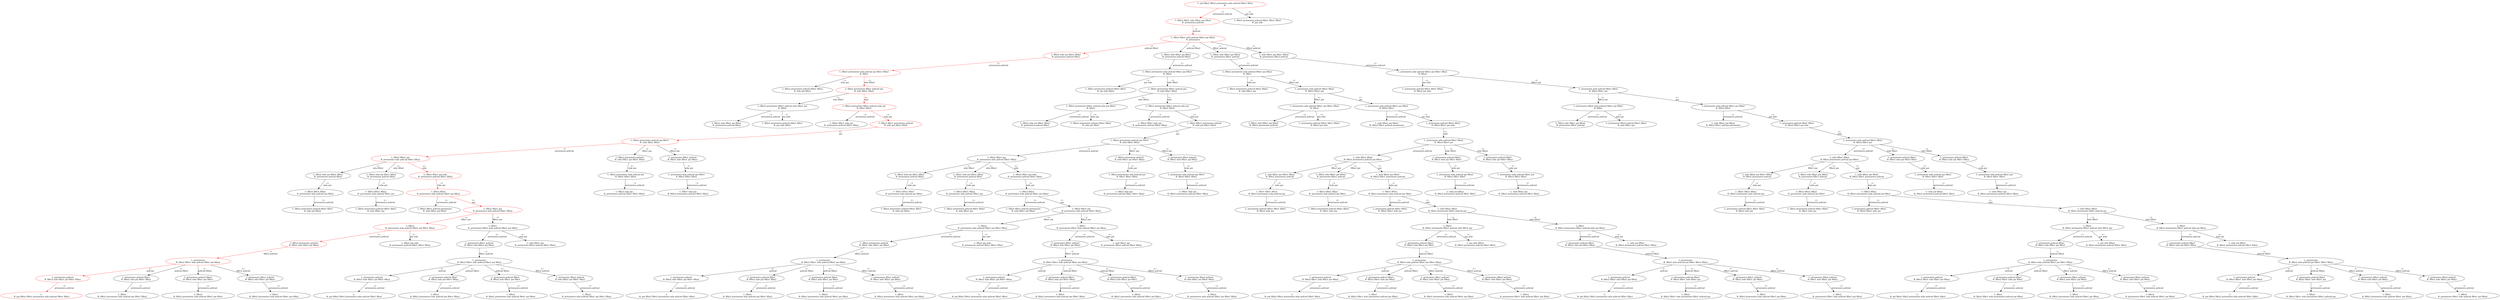 digraph {
0 [label="L: pai filha2 filho2 prisioneira mãe policial filha1 filho1
R: 
"][color="red"]
0 -> 1 [label="-->
prisioneira policial
"][color="red"]
1 [label="L: filho2 filho1 mãe filha1 pai filha2
R: prisioneira policial
"][color="red"]
1 -> 3 [label="<--
policial
"][color="red"]
3 [label="L: filho2 filho1 mãe policial filha1 pai filha2
R: prisioneira
"][color="red"]
3 -> 4 [label="-->
policial filha1
"][color="red"]
4 [label="L: filho2 mãe pai filho1 filha2
R: prisioneira policial filha1
"][color="red"]
4 -> 8 [label="<--
prisioneira policial
"][color="red"]
8 [label="L: filho2 prisioneira mãe policial pai filho1 filha2
R: filha1
"][color="red"]
8 -> 12 [label="-->
mãe pai
"]
12 [label="L: filho2 prisioneira policial filho1 filha2
R: mãe pai filha1
"]
8 -> 13 [label="-->
mãe filha2
"][color="red"]
13 [label="L: filho2 prisioneira filho1 policial pai
R: mãe filha1 filha2
"][color="red"]
13 -> 20 [label="<--
mãe filha1
"]
20 [label="L: filho2 prisioneira filho1 policial mãe filha1 pai
R: filha2
"]
20 -> 28 [label="-->
prisioneira policial
"]
28 [label="L: filho2 mãe filha1 pai filho1
R: prisioneira policial filha2
"]
20 -> 29 [label="-->
pai mãe
"]
29 [label="L: filho2 prisioneira policial filha1 filho1
R: pai mãe filha2
"]
13 -> 21 [label="<--
mãe
"][color="red"]
21 [label="L: filho2 prisioneira filho1 policial mãe pai
R: filha1 filha2
"][color="red"]
21 -> 30 [label="-->
prisioneira policial
"]
30 [label="L: filho2 filho1 mãe pai
R: prisioneira policial filha1 filha2
"]
21 -> 31 [label="-->
mãe pai
"][color="red"]
31 [label="L: filho2 filho1 prisioneira policial
R: mãe pai filha1 filha2
"][color="red"]
31 -> 44 [label="<--
pai
"][color="red"]
44 [label="L: filho2 prisioneira policial pai filho1
R: mãe filha1 filha2
"][color="red"]
44 -> 48 [label="-->
prisioneira policial
"][color="red"]
48 [label="L: filho2 filho1 pai
R: prisioneira mãe policial filha1 filha2
"][color="red"]
48 -> 60 [label="<--
mãe filha1
"]
60 [label="L: filho2 mãe pai filha1 filho1
R: prisioneira policial filha2
"]
60 -> 80 [label="-->
mãe pai
"]
80 [label="L: filho2 filho1 filha1
R: prisioneira mãe policial pai filha2
"]
80 -> 100 [label="<--
prisioneira policial
"]
100 [label="L: filho2 prisioneira policial filha1 filho1
R: mãe pai filha2
"]
48 -> 61 [label="<--
mãe filha2
"]
61 [label="L: filho2 mãe pai filho1 filha2
R: prisioneira policial filha1
"]
61 -> 81 [label="-->
mãe pai
"]
81 [label="L: filho2 filho1 filha2
R: prisioneira mãe policial filha1 pai
"]
81 -> 101 [label="<--
prisioneira policial
"]
101 [label="L: filho2 prisioneira policial filho1 filha2
R: mãe filha1 pai
"]
48 -> 62 [label="<--
mãe
"][color="red"]
62 [label="L: filho2 filho1 pai mãe
R: prisioneira policial filha1 filha2
"][color="red"]
62 -> 82 [label="-->
mãe pai
"][color="red"]
82 [label="L: filho2 filho1
R: prisioneira mãe policial filha1 pai filha2
"][color="red"]
82 -> 102 [label="<--
prisioneira policial
"]
102 [label="L: filho2 filho1 policial prisioneira
R: mãe filha1 pai filha2
"]
82 -> 103 [label="<--
pai
"][color="red"]
103 [label="L: filho2 filho1 pai
R: prisioneira mãe policial filha1 filha2
"][color="red"]
103 -> 116 [label="-->
filho1 pai
"][color="red"]
116 [label="L: filho2
R: prisioneira mãe policial filha1 pai filho1 filha2
"][color="red"]
116 -> 124 [label="<--
prisioneira policial
"][color="red"]
124 [label="L: filho2 prisioneira policial
R: filho1 mãe filha1 pai filha2
"][color="red"]
124 -> 140 [label="-->
filho2 policial
"][color="red"]
140 [label="L: prisioneira
R: filho2 filho1 mãe policial filha1 pai filha2
"][color="red"]
140 -> 148 [label="<--
policial
"][color="red"]
148 [label="L: prisioneira policial
R: filho2 mãe filha1 pai filho1 filha2
"][color="red"]
148 -> 180 [label="-->
prisioneira policial
"][color="red"]
180 [label="L: 
R: pai filha2 filho2 prisioneira mãe policial filha1 filho1
"][color="red"]
140 -> 149 [label="<--
policial filha1
"]
149 [label="L: prisioneira policial filha1
R: filho2 mãe pai filho1 filha2
"]
149 -> 181 [label="-->
prisioneira policial
"]
181 [label="L: filha1
R: filho2 prisioneira mãe policial pai filho1 filha2
"]
140 -> 150 [label="<--
policial filha2
"]
150 [label="L: prisioneira policial filha2
R: filho2 mãe filha1 pai filho1
"]
150 -> 182 [label="-->
prisioneira policial
"]
182 [label="L: filha2
R: filho2 prisioneira mãe policial filha1 pai filho1
"]
140 -> 151 [label="<--
filho1 policial
"]
151 [label="L: prisioneira filho1 policial
R: filho2 mãe filha1 pai filha2
"]
151 -> 183 [label="-->
prisioneira policial
"]
183 [label="L: filho1
R: filho2 prisioneira mãe policial filha1 pai filha2
"]
116 -> 125 [label="<--
pai mãe
"]
125 [label="L: filho2 pai mãe
R: prisioneira policial filha1 filho1 filha2
"]
103 -> 117 [label="-->
filho2 pai
"]
117 [label="L: filho1
R: prisioneira filho2 mãe policial filha1 pai filha2
"]
117 -> 126 [label="<--
prisioneira policial
"]
126 [label="L: prisioneira filho1 policial
R: filho2 mãe filha1 pai filha2
"]
126 -> 141 [label="-->
filho1 policial
"]
141 [label="L: prisioneira
R: filho2 filho1 mãe policial filha1 pai filha2
"]
141 -> 152 [label="<--
policial
"]
152 [label="L: prisioneira policial
R: filho2 mãe filha1 pai filho1 filha2
"]
152 -> 184 [label="-->
prisioneira policial
"]
184 [label="L: 
R: pai filha2 filho2 prisioneira mãe policial filha1 filho1
"]
141 -> 153 [label="<--
policial filha1
"]
153 [label="L: prisioneira policial filha1
R: filho2 mãe pai filho1 filha2
"]
153 -> 185 [label="-->
prisioneira policial
"]
185 [label="L: filha1
R: filho2 prisioneira mãe policial pai filho1 filha2
"]
141 -> 154 [label="<--
policial filha2
"]
154 [label="L: prisioneira policial filha2
R: filho2 mãe filha1 pai filho1
"]
154 -> 186 [label="-->
prisioneira policial
"]
186 [label="L: filha2
R: filho2 prisioneira mãe policial filha1 pai filho1
"]
141 -> 155 [label="<--
filho2 policial
"]
155 [label="L: prisioneira filho2 policial
R: mãe filha1 pai filho1 filha2
"]
155 -> 187 [label="-->
prisioneira policial
"]
187 [label="L: filho2
R: prisioneira mãe policial filha1 pai filho1 filha2
"]
117 -> 127 [label="<--
mãe pai
"]
127 [label="L: mãe filho1 pai
R: prisioneira filho2 policial filha1 filha2
"]
44 -> 49 [label="-->
filho1 pai
"]
49 [label="L: filho2 prisioneira policial
R: mãe filha1 pai filho1 filha2
"]
49 -> 63 [label="<--
mãe pai
"]
63 [label="L: filho2 prisioneira mãe policial pai
R: filho1 filha1 filha2
"]
63 -> 83 [label="-->
prisioneira policial
"]
83 [label="L: filho2 mãe pai
R: prisioneira policial filha1 filho1 filha2
"]
44 -> 50 [label="-->
filho2 pai
"]
50 [label="L: prisioneira filho1 policial
R: filho2 mãe filha1 pai filha2
"]
50 -> 64 [label="<--
mãe pai
"]
64 [label="L: prisioneira mãe policial pai filho1
R: filho2 filha1 filha2
"]
64 -> 84 [label="-->
prisioneira policial
"]
84 [label="L: filho1 mãe pai
R: filho2 prisioneira policial filha1 filha2
"]
3 -> 5 [label="-->
policial filha2
"]
5 [label="L: filho2 mãe filha1 pai filho1
R: prisioneira policial filha2
"]
5 -> 9 [label="<--
prisioneira policial
"]
9 [label="L: filho2 prisioneira mãe policial filha1 pai filho1
R: filha2
"]
9 -> 14 [label="-->
pai mãe
"]
14 [label="L: filho2 prisioneira policial filha1 filho1
R: pai mãe filha2
"]
9 -> 15 [label="-->
mãe filha1
"]
15 [label="L: filho2 prisioneira filho1 policial pai
R: mãe filha1 filha2
"]
15 -> 22 [label="<--
mãe filha2
"]
22 [label="L: filho2 prisioneira filho1 policial mãe pai filha2
R: filha1
"]
22 -> 32 [label="-->
prisioneira policial
"]
32 [label="L: filho2 mãe pai filho1 filha2
R: prisioneira policial filha1
"]
22 -> 33 [label="-->
mãe pai
"]
33 [label="L: filho2 prisioneira policial filho1 filha2
R: mãe pai filha1
"]
15 -> 23 [label="<--
mãe
"]
23 [label="L: filho2 prisioneira filho1 policial mãe pai
R: filha1 filha2
"]
23 -> 34 [label="-->
prisioneira policial
"]
34 [label="L: filho2 filho1 mãe pai
R: prisioneira policial filha1 filha2
"]
23 -> 35 [label="-->
mãe pai
"]
35 [label="L: filho2 filho1 prisioneira policial
R: mãe pai filha1 filha2
"]
35 -> 45 [label="<--
pai
"]
45 [label="L: filho2 prisioneira policial pai filho1
R: mãe filha1 filha2
"]
45 -> 51 [label="-->
prisioneira policial
"]
51 [label="L: filho2 filho1 pai
R: prisioneira mãe policial filha1 filha2
"]
51 -> 65 [label="<--
mãe filha1
"]
65 [label="L: filho2 mãe pai filha1 filho1
R: prisioneira policial filha2
"]
65 -> 85 [label="-->
mãe pai
"]
85 [label="L: filho2 filho1 filha1
R: prisioneira mãe policial pai filha2
"]
85 -> 104 [label="<--
prisioneira policial
"]
104 [label="L: filho2 prisioneira policial filha1 filho1
R: mãe pai filha2
"]
51 -> 66 [label="<--
mãe filha2
"]
66 [label="L: filho2 mãe pai filho1 filha2
R: prisioneira policial filha1
"]
66 -> 86 [label="-->
mãe pai
"]
86 [label="L: filho2 filho1 filha2
R: prisioneira mãe policial filha1 pai
"]
86 -> 105 [label="<--
prisioneira policial
"]
105 [label="L: filho2 prisioneira policial filho1 filha2
R: mãe filha1 pai
"]
51 -> 67 [label="<--
mãe
"]
67 [label="L: filho2 filho1 pai mãe
R: prisioneira policial filha1 filha2
"]
67 -> 87 [label="-->
mãe pai
"]
87 [label="L: filho2 filho1
R: prisioneira mãe policial filha1 pai filha2
"]
87 -> 106 [label="<--
prisioneira policial
"]
106 [label="L: filho2 filho1 policial prisioneira
R: mãe filha1 pai filha2
"]
87 -> 107 [label="<--
pai
"]
107 [label="L: filho2 filho1 pai
R: prisioneira mãe policial filha1 filha2
"]
107 -> 118 [label="-->
filho1 pai
"]
118 [label="L: filho2
R: prisioneira mãe policial filha1 pai filho1 filha2
"]
118 -> 128 [label="<--
prisioneira policial
"]
128 [label="L: filho2 prisioneira policial
R: filho1 mãe filha1 pai filha2
"]
128 -> 142 [label="-->
filho2 policial
"]
142 [label="L: prisioneira
R: filho2 filho1 mãe policial filha1 pai filha2
"]
142 -> 156 [label="<--
policial
"]
156 [label="L: prisioneira policial
R: filho2 mãe filha1 pai filho1 filha2
"]
156 -> 188 [label="-->
prisioneira policial
"]
188 [label="L: 
R: pai filha2 filho2 prisioneira mãe policial filha1 filho1
"]
142 -> 157 [label="<--
policial filha1
"]
157 [label="L: prisioneira policial filha1
R: filho2 mãe pai filho1 filha2
"]
157 -> 189 [label="-->
prisioneira policial
"]
189 [label="L: filha1
R: filho2 prisioneira mãe policial pai filho1 filha2
"]
142 -> 158 [label="<--
policial filha2
"]
158 [label="L: prisioneira policial filha2
R: filho2 mãe filha1 pai filho1
"]
158 -> 190 [label="-->
prisioneira policial
"]
190 [label="L: filha2
R: filho2 prisioneira mãe policial filha1 pai filho1
"]
142 -> 159 [label="<--
filho1 policial
"]
159 [label="L: prisioneira filho1 policial
R: filho2 mãe filha1 pai filha2
"]
159 -> 191 [label="-->
prisioneira policial
"]
191 [label="L: filho1
R: filho2 prisioneira mãe policial filha1 pai filha2
"]
118 -> 129 [label="<--
pai mãe
"]
129 [label="L: filho2 pai mãe
R: prisioneira policial filha1 filho1 filha2
"]
107 -> 119 [label="-->
filho2 pai
"]
119 [label="L: filho1
R: prisioneira filho2 mãe policial filha1 pai filha2
"]
119 -> 130 [label="<--
prisioneira policial
"]
130 [label="L: prisioneira filho1 policial
R: filho2 mãe filha1 pai filha2
"]
130 -> 143 [label="-->
filho1 policial
"]
143 [label="L: prisioneira
R: filho2 filho1 mãe policial filha1 pai filha2
"]
143 -> 160 [label="<--
policial
"]
160 [label="L: prisioneira policial
R: filho2 mãe filha1 pai filho1 filha2
"]
160 -> 192 [label="-->
prisioneira policial
"]
192 [label="L: 
R: pai filha2 filho2 prisioneira mãe policial filha1 filho1
"]
143 -> 161 [label="<--
policial filha1
"]
161 [label="L: prisioneira policial filha1
R: filho2 mãe pai filho1 filha2
"]
161 -> 193 [label="-->
prisioneira policial
"]
193 [label="L: filha1
R: filho2 prisioneira mãe policial pai filho1 filha2
"]
143 -> 162 [label="<--
policial filha2
"]
162 [label="L: prisioneira policial filha2
R: filho2 mãe filha1 pai filho1
"]
162 -> 194 [label="-->
prisioneira policial
"]
194 [label="L: filha2
R: filho2 prisioneira mãe policial filha1 pai filho1
"]
143 -> 163 [label="<--
filho2 policial
"]
163 [label="L: prisioneira filho2 policial
R: mãe filha1 pai filho1 filha2
"]
163 -> 195 [label="-->
prisioneira policial
"]
195 [label="L: filho2
R: prisioneira mãe policial filha1 pai filho1 filha2
"]
119 -> 131 [label="<--
mãe pai
"]
131 [label="L: mãe filho1 pai
R: prisioneira filho2 policial filha1 filha2
"]
45 -> 52 [label="-->
filho1 pai
"]
52 [label="L: filho2 prisioneira policial
R: mãe filha1 pai filho1 filha2
"]
52 -> 68 [label="<--
mãe pai
"]
68 [label="L: filho2 prisioneira mãe policial pai
R: filho1 filha1 filha2
"]
68 -> 88 [label="-->
prisioneira policial
"]
88 [label="L: filho2 mãe pai
R: prisioneira policial filha1 filho1 filha2
"]
45 -> 53 [label="-->
filho2 pai
"]
53 [label="L: prisioneira filho1 policial
R: filho2 mãe filha1 pai filha2
"]
53 -> 69 [label="<--
mãe pai
"]
69 [label="L: prisioneira mãe policial pai filho1
R: filho2 filha1 filha2
"]
69 -> 89 [label="-->
prisioneira policial
"]
89 [label="L: filho1 mãe pai
R: filho2 prisioneira policial filha1 filha2
"]
3 -> 6 [label="-->
filho1 policial
"]
6 [label="L: filho2 mãe filha1 pai filha2
R: prisioneira filho1 policial
"]
6 -> 10 [label="<--
prisioneira policial
"]
10 [label="L: filho2 prisioneira mãe policial filha1 pai filha2
R: filho1
"]
10 -> 16 [label="-->
mãe pai
"]
16 [label="L: filho2 prisioneira policial filha1 filha2
R: mãe filho1 pai
"]
10 -> 17 [label="-->
filho2 pai
"]
17 [label="L: prisioneira mãe policial filha1 filha2
R: filho2 filho1 pai
"]
17 -> 24 [label="<--
filho1 pai
"]
24 [label="L: prisioneira mãe policial filha1 pai filho1 filha2
R: filho2
"]
24 -> 36 [label="-->
prisioneira policial
"]
36 [label="L: filho1 mãe filha1 pai filha2
R: filho2 prisioneira policial
"]
24 -> 37 [label="-->
pai mãe
"]
37 [label="L: prisioneira policial filha1 filho1 filha2
R: filho2 pai mãe
"]
17 -> 25 [label="<--
pai
"]
25 [label="L: prisioneira mãe policial filha1 pai filha2
R: filho2 filho1
"]
25 -> 38 [label="-->
prisioneira policial
"]
38 [label="L: mãe filha1 pai filha2
R: filho2 filho1 policial prisioneira
"]
25 -> 39 [label="-->
pai mãe
"]
39 [label="L: prisioneira policial filha1 filha2
R: filho2 filho1 pai mãe
"]
39 -> 46 [label="<--
mãe
"]
46 [label="L: prisioneira mãe policial filha1 filha2
R: filho2 filho1 pai
"]
46 -> 54 [label="-->
prisioneira policial
"]
54 [label="L: mãe filha1 filha2
R: filho2 prisioneira policial pai filho1
"]
54 -> 70 [label="<--
filho1 pai
"]
70 [label="L: mãe filha1 pai filho1 filha2
R: filho2 prisioneira policial
"]
70 -> 90 [label="-->
mãe pai
"]
90 [label="L: filho1 filha1 filha2
R: filho2 prisioneira mãe policial pai
"]
90 -> 108 [label="<--
prisioneira policial
"]
108 [label="L: prisioneira policial filha1 filho1 filha2
R: filho2 mãe pai
"]
54 -> 71 [label="<--
filho2 pai
"]
71 [label="L: filho2 mãe filha1 pai filha2
R: prisioneira filho1 policial
"]
71 -> 91 [label="-->
mãe pai
"]
91 [label="L: filho2 filha1 filha2
R: prisioneira mãe policial pai filho1
"]
91 -> 109 [label="<--
prisioneira policial
"]
109 [label="L: filho2 prisioneira policial filha1 filha2
R: filho1 mãe pai
"]
54 -> 72 [label="<--
pai
"]
72 [label="L: mãe filha1 pai filha2
R: filho2 filho1 prisioneira policial
"]
72 -> 92 [label="-->
mãe pai
"]
92 [label="L: filha1 filha2
R: filho2 prisioneira mãe policial pai filho1
"]
92 -> 110 [label="<--
prisioneira policial
"]
110 [label="L: prisioneira policial filha1 filha2
R: filho2 filho1 mãe pai
"]
92 -> 111 [label="<--
mãe
"]
111 [label="L: mãe filha1 filha2
R: filho2 prisioneira filho1 policial pai
"]
111 -> 120 [label="-->
mãe filha1
"]
120 [label="L: filha2
R: filho2 prisioneira filho1 policial mãe filha1 pai
"]
120 -> 132 [label="<--
prisioneira policial
"]
132 [label="L: prisioneira policial filha2
R: filho2 mãe filha1 pai filho1
"]
132 -> 144 [label="-->
policial filha2
"]
144 [label="L: prisioneira
R: filho2 mãe policial filha1 pai filho1 filha2
"]
144 -> 164 [label="<--
policial
"]
164 [label="L: prisioneira policial
R: filho2 filho1 mãe filha1 pai filha2
"]
164 -> 196 [label="-->
prisioneira policial
"]
196 [label="L: 
R: pai filha2 filho2 prisioneira mãe policial filha1 filho1
"]
144 -> 165 [label="<--
policial filha1
"]
165 [label="L: prisioneira policial filha1
R: filho2 filho1 mãe pai filha2
"]
165 -> 197 [label="-->
prisioneira policial
"]
197 [label="L: filha1
R: filho2 filho1 mãe prisioneira policial pai filha2
"]
144 -> 166 [label="<--
filho1 policial
"]
166 [label="L: prisioneira filho1 policial
R: filho2 mãe filha1 pai filha2
"]
166 -> 198 [label="-->
prisioneira policial
"]
198 [label="L: filho1
R: filho2 prisioneira mãe policial filha1 pai filha2
"]
144 -> 167 [label="<--
filho2 policial
"]
167 [label="L: prisioneira filho2 policial
R: filho1 mãe filha1 pai filha2
"]
167 -> 199 [label="-->
prisioneira policial
"]
199 [label="L: filho2
R: prisioneira filho1 mãe policial filha1 pai filha2
"]
120 -> 133 [label="<--
pai mãe
"]
133 [label="L: pai mãe filha2
R: filho2 prisioneira policial filha1 filho1
"]
111 -> 121 [label="-->
mãe filha2
"]
121 [label="L: filha1
R: filho2 prisioneira filho1 policial mãe pai filha2
"]
121 -> 134 [label="<--
prisioneira policial
"]
134 [label="L: prisioneira policial filha1
R: filho2 mãe pai filho1 filha2
"]
134 -> 145 [label="-->
policial filha1
"]
145 [label="L: prisioneira
R: filho2 mãe policial pai filha1 filho1 filha2
"]
145 -> 168 [label="<--
policial
"]
168 [label="L: prisioneira policial
R: filho2 filho1 mãe filha1 pai filha2
"]
168 -> 200 [label="-->
prisioneira policial
"]
200 [label="L: 
R: pai filha2 filho2 prisioneira mãe policial filha1 filho1
"]
145 -> 169 [label="<--
policial filha2
"]
169 [label="L: prisioneira policial filha2
R: filho2 filho1 mãe filha1 pai
"]
169 -> 201 [label="-->
prisioneira policial
"]
201 [label="L: filha2
R: filho2 filho1 mãe prisioneira filha1 policial pai
"]
145 -> 170 [label="<--
filho1 policial
"]
170 [label="L: prisioneira filho1 policial
R: filho2 mãe filha1 pai filha2
"]
170 -> 202 [label="-->
prisioneira policial
"]
202 [label="L: filho1
R: filho2 prisioneira mãe policial filha1 pai filha2
"]
145 -> 171 [label="<--
filho2 policial
"]
171 [label="L: prisioneira filho2 policial
R: filho1 mãe filha1 pai filha2
"]
171 -> 203 [label="-->
prisioneira policial
"]
203 [label="L: filho2
R: prisioneira filho1 mãe policial filha1 pai filha2
"]
121 -> 135 [label="<--
mãe pai
"]
135 [label="L: mãe pai filha1
R: filho2 prisioneira policial filho1 filha2
"]
46 -> 55 [label="-->
mãe filha1
"]
55 [label="L: prisioneira policial filha2
R: filho2 mãe pai filha1 filho1
"]
55 -> 73 [label="<--
mãe pai
"]
73 [label="L: prisioneira mãe policial pai filha2
R: filho2 filho1 filha1
"]
73 -> 93 [label="-->
prisioneira policial
"]
93 [label="L: mãe pai filha2
R: filho2 prisioneira policial filha1 filho1
"]
46 -> 56 [label="-->
mãe filha2
"]
56 [label="L: prisioneira policial filha1
R: filho2 mãe pai filho1 filha2
"]
56 -> 74 [label="<--
mãe pai
"]
74 [label="L: prisioneira mãe policial filha1 pai
R: filho2 filho1 filha2
"]
74 -> 94 [label="-->
prisioneira policial
"]
94 [label="L: mãe filha1 pai
R: filho2 prisioneira policial filho1 filha2
"]
3 -> 7 [label="-->
filho2 policial
"]
7 [label="L: mãe filha1 pai filho1 filha2
R: prisioneira filho2 policial
"]
7 -> 11 [label="<--
prisioneira policial
"]
11 [label="L: prisioneira mãe policial filha1 pai filho1 filha2
R: filho2
"]
11 -> 18 [label="-->
pai mãe
"]
18 [label="L: prisioneira policial filha1 filho1 filha2
R: filho2 pai mãe
"]
11 -> 19 [label="-->
filho1 pai
"]
19 [label="L: prisioneira mãe policial filha1 filha2
R: filho2 filho1 pai
"]
19 -> 26 [label="<--
filho2 pai
"]
26 [label="L: prisioneira filho2 mãe policial filha1 pai filha2
R: filho1
"]
26 -> 40 [label="-->
prisioneira policial
"]
40 [label="L: filho2 mãe filha1 pai filha2
R: prisioneira filho1 policial
"]
26 -> 41 [label="-->
mãe pai
"]
41 [label="L: prisioneira filho2 policial filha1 filha2
R: mãe filho1 pai
"]
19 -> 27 [label="<--
pai
"]
27 [label="L: prisioneira mãe policial filha1 pai filha2
R: filho2 filho1
"]
27 -> 42 [label="-->
prisioneira policial
"]
42 [label="L: mãe filha1 pai filha2
R: filho2 filho1 policial prisioneira
"]
27 -> 43 [label="-->
pai mãe
"]
43 [label="L: prisioneira policial filha1 filha2
R: filho2 filho1 pai mãe
"]
43 -> 47 [label="<--
mãe
"]
47 [label="L: prisioneira mãe policial filha1 filha2
R: filho2 filho1 pai
"]
47 -> 57 [label="-->
prisioneira policial
"]
57 [label="L: mãe filha1 filha2
R: filho2 prisioneira policial pai filho1
"]
57 -> 75 [label="<--
filho1 pai
"]
75 [label="L: mãe filha1 pai filho1 filha2
R: filho2 prisioneira policial
"]
75 -> 95 [label="-->
mãe pai
"]
95 [label="L: filho1 filha1 filha2
R: filho2 prisioneira mãe policial pai
"]
95 -> 112 [label="<--
prisioneira policial
"]
112 [label="L: prisioneira policial filha1 filho1 filha2
R: filho2 mãe pai
"]
57 -> 76 [label="<--
filho2 pai
"]
76 [label="L: filho2 mãe filha1 pai filha2
R: prisioneira filho1 policial
"]
76 -> 96 [label="-->
mãe pai
"]
96 [label="L: filho2 filha1 filha2
R: prisioneira mãe policial pai filho1
"]
96 -> 113 [label="<--
prisioneira policial
"]
113 [label="L: filho2 prisioneira policial filha1 filha2
R: filho1 mãe pai
"]
57 -> 77 [label="<--
pai
"]
77 [label="L: mãe filha1 pai filha2
R: filho2 filho1 prisioneira policial
"]
77 -> 97 [label="-->
mãe pai
"]
97 [label="L: filha1 filha2
R: filho2 prisioneira mãe policial pai filho1
"]
97 -> 114 [label="<--
prisioneira policial
"]
114 [label="L: prisioneira policial filha1 filha2
R: filho2 filho1 mãe pai
"]
97 -> 115 [label="<--
mãe
"]
115 [label="L: mãe filha1 filha2
R: filho2 prisioneira filho1 policial pai
"]
115 -> 122 [label="-->
mãe filha1
"]
122 [label="L: filha2
R: filho2 prisioneira filho1 policial mãe filha1 pai
"]
122 -> 136 [label="<--
prisioneira policial
"]
136 [label="L: prisioneira policial filha2
R: filho2 mãe filha1 pai filho1
"]
136 -> 146 [label="-->
policial filha2
"]
146 [label="L: prisioneira
R: filho2 mãe policial filha1 pai filho1 filha2
"]
146 -> 172 [label="<--
policial
"]
172 [label="L: prisioneira policial
R: filho2 filho1 mãe filha1 pai filha2
"]
172 -> 204 [label="-->
prisioneira policial
"]
204 [label="L: 
R: pai filha2 filho2 prisioneira mãe policial filha1 filho1
"]
146 -> 173 [label="<--
policial filha1
"]
173 [label="L: prisioneira policial filha1
R: filho2 filho1 mãe pai filha2
"]
173 -> 205 [label="-->
prisioneira policial
"]
205 [label="L: filha1
R: filho2 filho1 mãe prisioneira policial pai filha2
"]
146 -> 174 [label="<--
filho1 policial
"]
174 [label="L: prisioneira filho1 policial
R: filho2 mãe filha1 pai filha2
"]
174 -> 206 [label="-->
prisioneira policial
"]
206 [label="L: filho1
R: filho2 prisioneira mãe policial filha1 pai filha2
"]
146 -> 175 [label="<--
filho2 policial
"]
175 [label="L: prisioneira filho2 policial
R: filho1 mãe filha1 pai filha2
"]
175 -> 207 [label="-->
prisioneira policial
"]
207 [label="L: filho2
R: prisioneira filho1 mãe policial filha1 pai filha2
"]
122 -> 137 [label="<--
pai mãe
"]
137 [label="L: pai mãe filha2
R: filho2 prisioneira policial filha1 filho1
"]
115 -> 123 [label="-->
mãe filha2
"]
123 [label="L: filha1
R: filho2 prisioneira filho1 policial mãe pai filha2
"]
123 -> 138 [label="<--
prisioneira policial
"]
138 [label="L: prisioneira policial filha1
R: filho2 mãe pai filho1 filha2
"]
138 -> 147 [label="-->
policial filha1
"]
147 [label="L: prisioneira
R: filho2 mãe policial pai filha1 filho1 filha2
"]
147 -> 176 [label="<--
policial
"]
176 [label="L: prisioneira policial
R: filho2 filho1 mãe filha1 pai filha2
"]
176 -> 208 [label="-->
prisioneira policial
"]
208 [label="L: 
R: pai filha2 filho2 prisioneira mãe policial filha1 filho1
"]
147 -> 177 [label="<--
policial filha2
"]
177 [label="L: prisioneira policial filha2
R: filho2 filho1 mãe filha1 pai
"]
177 -> 209 [label="-->
prisioneira policial
"]
209 [label="L: filha2
R: filho2 filho1 mãe prisioneira filha1 policial pai
"]
147 -> 178 [label="<--
filho1 policial
"]
178 [label="L: prisioneira filho1 policial
R: filho2 mãe filha1 pai filha2
"]
178 -> 210 [label="-->
prisioneira policial
"]
210 [label="L: filho1
R: filho2 prisioneira mãe policial filha1 pai filha2
"]
147 -> 179 [label="<--
filho2 policial
"]
179 [label="L: prisioneira filho2 policial
R: filho1 mãe filha1 pai filha2
"]
179 -> 211 [label="-->
prisioneira policial
"]
211 [label="L: filho2
R: prisioneira filho1 mãe policial filha1 pai filha2
"]
123 -> 139 [label="<--
mãe pai
"]
139 [label="L: mãe pai filha1
R: filho2 prisioneira policial filho1 filha2
"]
47 -> 58 [label="-->
mãe filha1
"]
58 [label="L: prisioneira policial filha2
R: filho2 mãe pai filha1 filho1
"]
58 -> 78 [label="<--
mãe pai
"]
78 [label="L: prisioneira mãe policial pai filha2
R: filho2 filho1 filha1
"]
78 -> 98 [label="-->
prisioneira policial
"]
98 [label="L: mãe pai filha2
R: filho2 prisioneira policial filha1 filho1
"]
47 -> 59 [label="-->
mãe filha2
"]
59 [label="L: prisioneira policial filha1
R: filho2 mãe pai filho1 filha2
"]
59 -> 79 [label="<--
mãe pai
"]
79 [label="L: prisioneira mãe policial filha1 pai
R: filho2 filho1 filha2
"]
79 -> 99 [label="-->
prisioneira policial
"]
99 [label="L: mãe filha1 pai
R: filho2 prisioneira policial filho1 filha2
"]
0 -> 2 [label="-->
pai mãe
"]
2 [label="L: filho2 prisioneira policial filha1 filho1 filha2
R: pai mãe
"]
}
